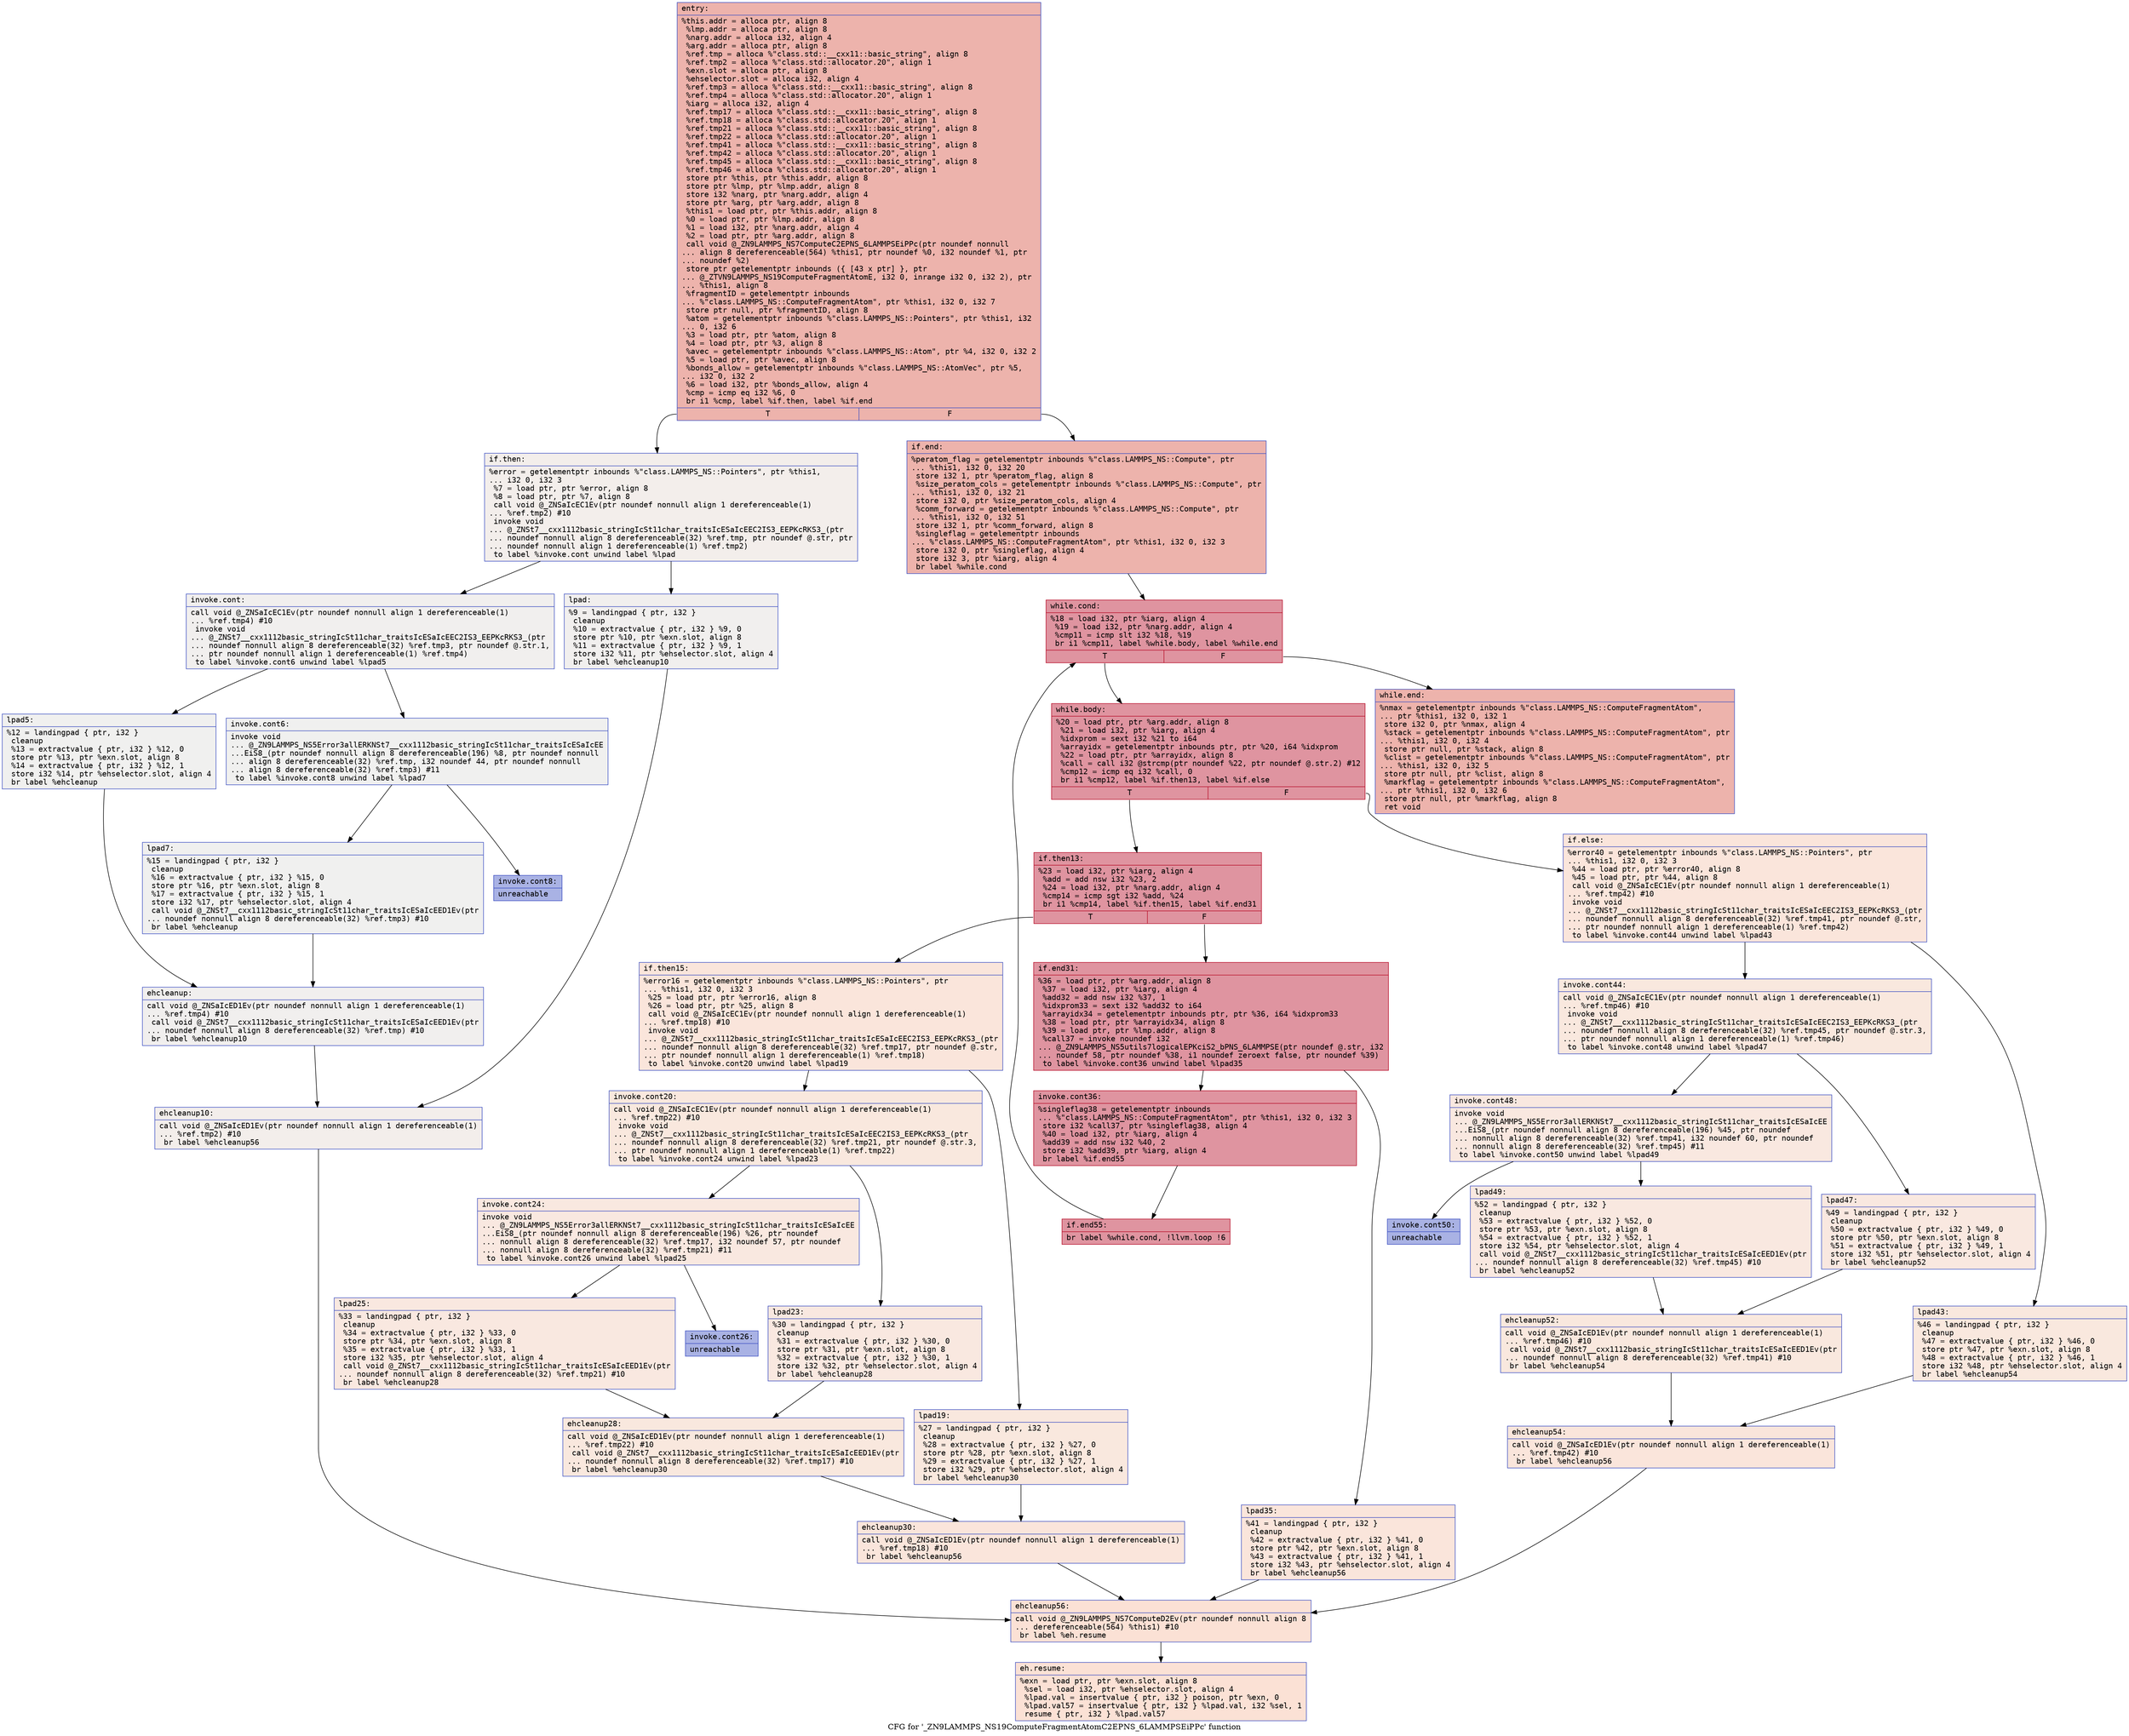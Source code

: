 digraph "CFG for '_ZN9LAMMPS_NS19ComputeFragmentAtomC2EPNS_6LAMMPSEiPPc' function" {
	label="CFG for '_ZN9LAMMPS_NS19ComputeFragmentAtomC2EPNS_6LAMMPSEiPPc' function";

	Node0x55652e43e8d0 [shape=record,color="#3d50c3ff", style=filled, fillcolor="#d6524470" fontname="Courier",label="{entry:\l|  %this.addr = alloca ptr, align 8\l  %lmp.addr = alloca ptr, align 8\l  %narg.addr = alloca i32, align 4\l  %arg.addr = alloca ptr, align 8\l  %ref.tmp = alloca %\"class.std::__cxx11::basic_string\", align 8\l  %ref.tmp2 = alloca %\"class.std::allocator.20\", align 1\l  %exn.slot = alloca ptr, align 8\l  %ehselector.slot = alloca i32, align 4\l  %ref.tmp3 = alloca %\"class.std::__cxx11::basic_string\", align 8\l  %ref.tmp4 = alloca %\"class.std::allocator.20\", align 1\l  %iarg = alloca i32, align 4\l  %ref.tmp17 = alloca %\"class.std::__cxx11::basic_string\", align 8\l  %ref.tmp18 = alloca %\"class.std::allocator.20\", align 1\l  %ref.tmp21 = alloca %\"class.std::__cxx11::basic_string\", align 8\l  %ref.tmp22 = alloca %\"class.std::allocator.20\", align 1\l  %ref.tmp41 = alloca %\"class.std::__cxx11::basic_string\", align 8\l  %ref.tmp42 = alloca %\"class.std::allocator.20\", align 1\l  %ref.tmp45 = alloca %\"class.std::__cxx11::basic_string\", align 8\l  %ref.tmp46 = alloca %\"class.std::allocator.20\", align 1\l  store ptr %this, ptr %this.addr, align 8\l  store ptr %lmp, ptr %lmp.addr, align 8\l  store i32 %narg, ptr %narg.addr, align 4\l  store ptr %arg, ptr %arg.addr, align 8\l  %this1 = load ptr, ptr %this.addr, align 8\l  %0 = load ptr, ptr %lmp.addr, align 8\l  %1 = load i32, ptr %narg.addr, align 4\l  %2 = load ptr, ptr %arg.addr, align 8\l  call void @_ZN9LAMMPS_NS7ComputeC2EPNS_6LAMMPSEiPPc(ptr noundef nonnull\l... align 8 dereferenceable(564) %this1, ptr noundef %0, i32 noundef %1, ptr\l... noundef %2)\l  store ptr getelementptr inbounds (\{ [43 x ptr] \}, ptr\l... @_ZTVN9LAMMPS_NS19ComputeFragmentAtomE, i32 0, inrange i32 0, i32 2), ptr\l... %this1, align 8\l  %fragmentID = getelementptr inbounds\l... %\"class.LAMMPS_NS::ComputeFragmentAtom\", ptr %this1, i32 0, i32 7\l  store ptr null, ptr %fragmentID, align 8\l  %atom = getelementptr inbounds %\"class.LAMMPS_NS::Pointers\", ptr %this1, i32\l... 0, i32 6\l  %3 = load ptr, ptr %atom, align 8\l  %4 = load ptr, ptr %3, align 8\l  %avec = getelementptr inbounds %\"class.LAMMPS_NS::Atom\", ptr %4, i32 0, i32 2\l  %5 = load ptr, ptr %avec, align 8\l  %bonds_allow = getelementptr inbounds %\"class.LAMMPS_NS::AtomVec\", ptr %5,\l... i32 0, i32 2\l  %6 = load i32, ptr %bonds_allow, align 4\l  %cmp = icmp eq i32 %6, 0\l  br i1 %cmp, label %if.then, label %if.end\l|{<s0>T|<s1>F}}"];
	Node0x55652e43e8d0:s0 -> Node0x55652e4420a0[tooltip="entry -> if.then\nProbability 0.00%" ];
	Node0x55652e43e8d0:s1 -> Node0x55652e442170[tooltip="entry -> if.end\nProbability 100.00%" ];
	Node0x55652e4420a0 [shape=record,color="#3d50c3ff", style=filled, fillcolor="#e5d8d170" fontname="Courier",label="{if.then:\l|  %error = getelementptr inbounds %\"class.LAMMPS_NS::Pointers\", ptr %this1,\l... i32 0, i32 3\l  %7 = load ptr, ptr %error, align 8\l  %8 = load ptr, ptr %7, align 8\l  call void @_ZNSaIcEC1Ev(ptr noundef nonnull align 1 dereferenceable(1)\l... %ref.tmp2) #10\l  invoke void\l... @_ZNSt7__cxx1112basic_stringIcSt11char_traitsIcESaIcEEC2IS3_EEPKcRKS3_(ptr\l... noundef nonnull align 8 dereferenceable(32) %ref.tmp, ptr noundef @.str, ptr\l... noundef nonnull align 1 dereferenceable(1) %ref.tmp2)\l          to label %invoke.cont unwind label %lpad\l}"];
	Node0x55652e4420a0 -> Node0x55652e4427c0[tooltip="if.then -> invoke.cont\nProbability 50.00%" ];
	Node0x55652e4420a0 -> Node0x55652e4428a0[tooltip="if.then -> lpad\nProbability 50.00%" ];
	Node0x55652e4427c0 [shape=record,color="#3d50c3ff", style=filled, fillcolor="#e0dbd870" fontname="Courier",label="{invoke.cont:\l|  call void @_ZNSaIcEC1Ev(ptr noundef nonnull align 1 dereferenceable(1)\l... %ref.tmp4) #10\l  invoke void\l... @_ZNSt7__cxx1112basic_stringIcSt11char_traitsIcESaIcEEC2IS3_EEPKcRKS3_(ptr\l... noundef nonnull align 8 dereferenceable(32) %ref.tmp3, ptr noundef @.str.1,\l... ptr noundef nonnull align 1 dereferenceable(1) %ref.tmp4)\l          to label %invoke.cont6 unwind label %lpad5\l}"];
	Node0x55652e4427c0 -> Node0x55652e442c30[tooltip="invoke.cont -> invoke.cont6\nProbability 50.00%" ];
	Node0x55652e4427c0 -> Node0x55652e442c80[tooltip="invoke.cont -> lpad5\nProbability 50.00%" ];
	Node0x55652e442c30 [shape=record,color="#3d50c3ff", style=filled, fillcolor="#dedcdb70" fontname="Courier",label="{invoke.cont6:\l|  invoke void\l... @_ZN9LAMMPS_NS5Error3allERKNSt7__cxx1112basic_stringIcSt11char_traitsIcESaIcEE\l...EiS8_(ptr noundef nonnull align 8 dereferenceable(196) %8, ptr noundef nonnull\l... align 8 dereferenceable(32) %ref.tmp, i32 noundef 44, ptr noundef nonnull\l... align 8 dereferenceable(32) %ref.tmp3) #11\l          to label %invoke.cont8 unwind label %lpad7\l}"];
	Node0x55652e442c30 -> Node0x55652e442be0[tooltip="invoke.cont6 -> invoke.cont8\nProbability 0.00%" ];
	Node0x55652e442c30 -> Node0x55652e442ee0[tooltip="invoke.cont6 -> lpad7\nProbability 100.00%" ];
	Node0x55652e442be0 [shape=record,color="#3d50c3ff", style=filled, fillcolor="#3d50c370" fontname="Courier",label="{invoke.cont8:\l|  unreachable\l}"];
	Node0x55652e4428a0 [shape=record,color="#3d50c3ff", style=filled, fillcolor="#e0dbd870" fontname="Courier",label="{lpad:\l|  %9 = landingpad \{ ptr, i32 \}\l          cleanup\l  %10 = extractvalue \{ ptr, i32 \} %9, 0\l  store ptr %10, ptr %exn.slot, align 8\l  %11 = extractvalue \{ ptr, i32 \} %9, 1\l  store i32 %11, ptr %ehselector.slot, align 4\l  br label %ehcleanup10\l}"];
	Node0x55652e4428a0 -> Node0x55652e443580[tooltip="lpad -> ehcleanup10\nProbability 100.00%" ];
	Node0x55652e442c80 [shape=record,color="#3d50c3ff", style=filled, fillcolor="#dedcdb70" fontname="Courier",label="{lpad5:\l|  %12 = landingpad \{ ptr, i32 \}\l          cleanup\l  %13 = extractvalue \{ ptr, i32 \} %12, 0\l  store ptr %13, ptr %exn.slot, align 8\l  %14 = extractvalue \{ ptr, i32 \} %12, 1\l  store i32 %14, ptr %ehselector.slot, align 4\l  br label %ehcleanup\l}"];
	Node0x55652e442c80 -> Node0x55652e4438d0[tooltip="lpad5 -> ehcleanup\nProbability 100.00%" ];
	Node0x55652e442ee0 [shape=record,color="#3d50c3ff", style=filled, fillcolor="#dedcdb70" fontname="Courier",label="{lpad7:\l|  %15 = landingpad \{ ptr, i32 \}\l          cleanup\l  %16 = extractvalue \{ ptr, i32 \} %15, 0\l  store ptr %16, ptr %exn.slot, align 8\l  %17 = extractvalue \{ ptr, i32 \} %15, 1\l  store i32 %17, ptr %ehselector.slot, align 4\l  call void @_ZNSt7__cxx1112basic_stringIcSt11char_traitsIcESaIcEED1Ev(ptr\l... noundef nonnull align 8 dereferenceable(32) %ref.tmp3) #10\l  br label %ehcleanup\l}"];
	Node0x55652e442ee0 -> Node0x55652e4438d0[tooltip="lpad7 -> ehcleanup\nProbability 100.00%" ];
	Node0x55652e4438d0 [shape=record,color="#3d50c3ff", style=filled, fillcolor="#e0dbd870" fontname="Courier",label="{ehcleanup:\l|  call void @_ZNSaIcED1Ev(ptr noundef nonnull align 1 dereferenceable(1)\l... %ref.tmp4) #10\l  call void @_ZNSt7__cxx1112basic_stringIcSt11char_traitsIcESaIcEED1Ev(ptr\l... noundef nonnull align 8 dereferenceable(32) %ref.tmp) #10\l  br label %ehcleanup10\l}"];
	Node0x55652e4438d0 -> Node0x55652e443580[tooltip="ehcleanup -> ehcleanup10\nProbability 100.00%" ];
	Node0x55652e443580 [shape=record,color="#3d50c3ff", style=filled, fillcolor="#e5d8d170" fontname="Courier",label="{ehcleanup10:\l|  call void @_ZNSaIcED1Ev(ptr noundef nonnull align 1 dereferenceable(1)\l... %ref.tmp2) #10\l  br label %ehcleanup56\l}"];
	Node0x55652e443580 -> Node0x55652e444330[tooltip="ehcleanup10 -> ehcleanup56\nProbability 100.00%" ];
	Node0x55652e442170 [shape=record,color="#3d50c3ff", style=filled, fillcolor="#d6524470" fontname="Courier",label="{if.end:\l|  %peratom_flag = getelementptr inbounds %\"class.LAMMPS_NS::Compute\", ptr\l... %this1, i32 0, i32 20\l  store i32 1, ptr %peratom_flag, align 8\l  %size_peratom_cols = getelementptr inbounds %\"class.LAMMPS_NS::Compute\", ptr\l... %this1, i32 0, i32 21\l  store i32 0, ptr %size_peratom_cols, align 4\l  %comm_forward = getelementptr inbounds %\"class.LAMMPS_NS::Compute\", ptr\l... %this1, i32 0, i32 51\l  store i32 1, ptr %comm_forward, align 8\l  %singleflag = getelementptr inbounds\l... %\"class.LAMMPS_NS::ComputeFragmentAtom\", ptr %this1, i32 0, i32 3\l  store i32 0, ptr %singleflag, align 4\l  store i32 3, ptr %iarg, align 4\l  br label %while.cond\l}"];
	Node0x55652e442170 -> Node0x55652e444b90[tooltip="if.end -> while.cond\nProbability 100.00%" ];
	Node0x55652e444b90 [shape=record,color="#b70d28ff", style=filled, fillcolor="#b70d2870" fontname="Courier",label="{while.cond:\l|  %18 = load i32, ptr %iarg, align 4\l  %19 = load i32, ptr %narg.addr, align 4\l  %cmp11 = icmp slt i32 %18, %19\l  br i1 %cmp11, label %while.body, label %while.end\l|{<s0>T|<s1>F}}"];
	Node0x55652e444b90:s0 -> Node0x55652e444e10[tooltip="while.cond -> while.body\nProbability 96.88%" ];
	Node0x55652e444b90:s1 -> Node0x55652e445480[tooltip="while.cond -> while.end\nProbability 3.12%" ];
	Node0x55652e444e10 [shape=record,color="#b70d28ff", style=filled, fillcolor="#b70d2870" fontname="Courier",label="{while.body:\l|  %20 = load ptr, ptr %arg.addr, align 8\l  %21 = load i32, ptr %iarg, align 4\l  %idxprom = sext i32 %21 to i64\l  %arrayidx = getelementptr inbounds ptr, ptr %20, i64 %idxprom\l  %22 = load ptr, ptr %arrayidx, align 8\l  %call = call i32 @strcmp(ptr noundef %22, ptr noundef @.str.2) #12\l  %cmp12 = icmp eq i32 %call, 0\l  br i1 %cmp12, label %if.then13, label %if.else\l|{<s0>T|<s1>F}}"];
	Node0x55652e444e10:s0 -> Node0x55652e445b70[tooltip="while.body -> if.then13\nProbability 100.00%" ];
	Node0x55652e444e10:s1 -> Node0x55652e445c50[tooltip="while.body -> if.else\nProbability 0.00%" ];
	Node0x55652e445b70 [shape=record,color="#b70d28ff", style=filled, fillcolor="#b70d2870" fontname="Courier",label="{if.then13:\l|  %23 = load i32, ptr %iarg, align 4\l  %add = add nsw i32 %23, 2\l  %24 = load i32, ptr %narg.addr, align 4\l  %cmp14 = icmp sgt i32 %add, %24\l  br i1 %cmp14, label %if.then15, label %if.end31\l|{<s0>T|<s1>F}}"];
	Node0x55652e445b70:s0 -> Node0x55652e446030[tooltip="if.then13 -> if.then15\nProbability 0.00%" ];
	Node0x55652e445b70:s1 -> Node0x55652e4460b0[tooltip="if.then13 -> if.end31\nProbability 100.00%" ];
	Node0x55652e446030 [shape=record,color="#3d50c3ff", style=filled, fillcolor="#f4c5ad70" fontname="Courier",label="{if.then15:\l|  %error16 = getelementptr inbounds %\"class.LAMMPS_NS::Pointers\", ptr\l... %this1, i32 0, i32 3\l  %25 = load ptr, ptr %error16, align 8\l  %26 = load ptr, ptr %25, align 8\l  call void @_ZNSaIcEC1Ev(ptr noundef nonnull align 1 dereferenceable(1)\l... %ref.tmp18) #10\l  invoke void\l... @_ZNSt7__cxx1112basic_stringIcSt11char_traitsIcESaIcEEC2IS3_EEPKcRKS3_(ptr\l... noundef nonnull align 8 dereferenceable(32) %ref.tmp17, ptr noundef @.str,\l... ptr noundef nonnull align 1 dereferenceable(1) %ref.tmp18)\l          to label %invoke.cont20 unwind label %lpad19\l}"];
	Node0x55652e446030 -> Node0x55652e4465a0[tooltip="if.then15 -> invoke.cont20\nProbability 50.00%" ];
	Node0x55652e446030 -> Node0x55652e446620[tooltip="if.then15 -> lpad19\nProbability 50.00%" ];
	Node0x55652e4465a0 [shape=record,color="#3d50c3ff", style=filled, fillcolor="#f2cab570" fontname="Courier",label="{invoke.cont20:\l|  call void @_ZNSaIcEC1Ev(ptr noundef nonnull align 1 dereferenceable(1)\l... %ref.tmp22) #10\l  invoke void\l... @_ZNSt7__cxx1112basic_stringIcSt11char_traitsIcESaIcEEC2IS3_EEPKcRKS3_(ptr\l... noundef nonnull align 8 dereferenceable(32) %ref.tmp21, ptr noundef @.str.3,\l... ptr noundef nonnull align 1 dereferenceable(1) %ref.tmp22)\l          to label %invoke.cont24 unwind label %lpad23\l}"];
	Node0x55652e4465a0 -> Node0x55652e446880[tooltip="invoke.cont20 -> invoke.cont24\nProbability 50.00%" ];
	Node0x55652e4465a0 -> Node0x55652e4468d0[tooltip="invoke.cont20 -> lpad23\nProbability 50.00%" ];
	Node0x55652e446880 [shape=record,color="#3d50c3ff", style=filled, fillcolor="#f1ccb870" fontname="Courier",label="{invoke.cont24:\l|  invoke void\l... @_ZN9LAMMPS_NS5Error3allERKNSt7__cxx1112basic_stringIcSt11char_traitsIcESaIcEE\l...EiS8_(ptr noundef nonnull align 8 dereferenceable(196) %26, ptr noundef\l... nonnull align 8 dereferenceable(32) %ref.tmp17, i32 noundef 57, ptr noundef\l... nonnull align 8 dereferenceable(32) %ref.tmp21) #11\l          to label %invoke.cont26 unwind label %lpad25\l}"];
	Node0x55652e446880 -> Node0x55652e446830[tooltip="invoke.cont24 -> invoke.cont26\nProbability 0.00%" ];
	Node0x55652e446880 -> Node0x55652e446bf0[tooltip="invoke.cont24 -> lpad25\nProbability 100.00%" ];
	Node0x55652e446830 [shape=record,color="#3d50c3ff", style=filled, fillcolor="#3d50c370" fontname="Courier",label="{invoke.cont26:\l|  unreachable\l}"];
	Node0x55652e446620 [shape=record,color="#3d50c3ff", style=filled, fillcolor="#f2cab570" fontname="Courier",label="{lpad19:\l|  %27 = landingpad \{ ptr, i32 \}\l          cleanup\l  %28 = extractvalue \{ ptr, i32 \} %27, 0\l  store ptr %28, ptr %exn.slot, align 8\l  %29 = extractvalue \{ ptr, i32 \} %27, 1\l  store i32 %29, ptr %ehselector.slot, align 4\l  br label %ehcleanup30\l}"];
	Node0x55652e446620 -> Node0x55652e4471b0[tooltip="lpad19 -> ehcleanup30\nProbability 100.00%" ];
	Node0x55652e4468d0 [shape=record,color="#3d50c3ff", style=filled, fillcolor="#f1ccb870" fontname="Courier",label="{lpad23:\l|  %30 = landingpad \{ ptr, i32 \}\l          cleanup\l  %31 = extractvalue \{ ptr, i32 \} %30, 0\l  store ptr %31, ptr %exn.slot, align 8\l  %32 = extractvalue \{ ptr, i32 \} %30, 1\l  store i32 %32, ptr %ehselector.slot, align 4\l  br label %ehcleanup28\l}"];
	Node0x55652e4468d0 -> Node0x55652e447500[tooltip="lpad23 -> ehcleanup28\nProbability 100.00%" ];
	Node0x55652e446bf0 [shape=record,color="#3d50c3ff", style=filled, fillcolor="#f1ccb870" fontname="Courier",label="{lpad25:\l|  %33 = landingpad \{ ptr, i32 \}\l          cleanup\l  %34 = extractvalue \{ ptr, i32 \} %33, 0\l  store ptr %34, ptr %exn.slot, align 8\l  %35 = extractvalue \{ ptr, i32 \} %33, 1\l  store i32 %35, ptr %ehselector.slot, align 4\l  call void @_ZNSt7__cxx1112basic_stringIcSt11char_traitsIcESaIcEED1Ev(ptr\l... noundef nonnull align 8 dereferenceable(32) %ref.tmp21) #10\l  br label %ehcleanup28\l}"];
	Node0x55652e446bf0 -> Node0x55652e447500[tooltip="lpad25 -> ehcleanup28\nProbability 100.00%" ];
	Node0x55652e447500 [shape=record,color="#3d50c3ff", style=filled, fillcolor="#f2cab570" fontname="Courier",label="{ehcleanup28:\l|  call void @_ZNSaIcED1Ev(ptr noundef nonnull align 1 dereferenceable(1)\l... %ref.tmp22) #10\l  call void @_ZNSt7__cxx1112basic_stringIcSt11char_traitsIcESaIcEED1Ev(ptr\l... noundef nonnull align 8 dereferenceable(32) %ref.tmp17) #10\l  br label %ehcleanup30\l}"];
	Node0x55652e447500 -> Node0x55652e4471b0[tooltip="ehcleanup28 -> ehcleanup30\nProbability 100.00%" ];
	Node0x55652e4471b0 [shape=record,color="#3d50c3ff", style=filled, fillcolor="#f4c5ad70" fontname="Courier",label="{ehcleanup30:\l|  call void @_ZNSaIcED1Ev(ptr noundef nonnull align 1 dereferenceable(1)\l... %ref.tmp18) #10\l  br label %ehcleanup56\l}"];
	Node0x55652e4471b0 -> Node0x55652e444330[tooltip="ehcleanup30 -> ehcleanup56\nProbability 100.00%" ];
	Node0x55652e4460b0 [shape=record,color="#b70d28ff", style=filled, fillcolor="#b70d2870" fontname="Courier",label="{if.end31:\l|  %36 = load ptr, ptr %arg.addr, align 8\l  %37 = load i32, ptr %iarg, align 4\l  %add32 = add nsw i32 %37, 1\l  %idxprom33 = sext i32 %add32 to i64\l  %arrayidx34 = getelementptr inbounds ptr, ptr %36, i64 %idxprom33\l  %38 = load ptr, ptr %arrayidx34, align 8\l  %39 = load ptr, ptr %lmp.addr, align 8\l  %call37 = invoke noundef i32\l... @_ZN9LAMMPS_NS5utils7logicalEPKciS2_bPNS_6LAMMPSE(ptr noundef @.str, i32\l... noundef 58, ptr noundef %38, i1 noundef zeroext false, ptr noundef %39)\l          to label %invoke.cont36 unwind label %lpad35\l}"];
	Node0x55652e4460b0 -> Node0x55652e43fbe0[tooltip="if.end31 -> invoke.cont36\nProbability 100.00%" ];
	Node0x55652e4460b0 -> Node0x55652e43fc60[tooltip="if.end31 -> lpad35\nProbability 0.00%" ];
	Node0x55652e43fbe0 [shape=record,color="#b70d28ff", style=filled, fillcolor="#b70d2870" fontname="Courier",label="{invoke.cont36:\l|  %singleflag38 = getelementptr inbounds\l... %\"class.LAMMPS_NS::ComputeFragmentAtom\", ptr %this1, i32 0, i32 3\l  store i32 %call37, ptr %singleflag38, align 4\l  %40 = load i32, ptr %iarg, align 4\l  %add39 = add nsw i32 %40, 2\l  store i32 %add39, ptr %iarg, align 4\l  br label %if.end55\l}"];
	Node0x55652e43fbe0 -> Node0x55652e440160[tooltip="invoke.cont36 -> if.end55\nProbability 100.00%" ];
	Node0x55652e43fc60 [shape=record,color="#3d50c3ff", style=filled, fillcolor="#f4c5ad70" fontname="Courier",label="{lpad35:\l|  %41 = landingpad \{ ptr, i32 \}\l          cleanup\l  %42 = extractvalue \{ ptr, i32 \} %41, 0\l  store ptr %42, ptr %exn.slot, align 8\l  %43 = extractvalue \{ ptr, i32 \} %41, 1\l  store i32 %43, ptr %ehselector.slot, align 4\l  br label %ehcleanup56\l}"];
	Node0x55652e43fc60 -> Node0x55652e444330[tooltip="lpad35 -> ehcleanup56\nProbability 100.00%" ];
	Node0x55652e445c50 [shape=record,color="#3d50c3ff", style=filled, fillcolor="#f4c5ad70" fontname="Courier",label="{if.else:\l|  %error40 = getelementptr inbounds %\"class.LAMMPS_NS::Pointers\", ptr\l... %this1, i32 0, i32 3\l  %44 = load ptr, ptr %error40, align 8\l  %45 = load ptr, ptr %44, align 8\l  call void @_ZNSaIcEC1Ev(ptr noundef nonnull align 1 dereferenceable(1)\l... %ref.tmp42) #10\l  invoke void\l... @_ZNSt7__cxx1112basic_stringIcSt11char_traitsIcESaIcEEC2IS3_EEPKcRKS3_(ptr\l... noundef nonnull align 8 dereferenceable(32) %ref.tmp41, ptr noundef @.str,\l... ptr noundef nonnull align 1 dereferenceable(1) %ref.tmp42)\l          to label %invoke.cont44 unwind label %lpad43\l}"];
	Node0x55652e445c50 -> Node0x55652e4497a0[tooltip="if.else -> invoke.cont44\nProbability 50.00%" ];
	Node0x55652e445c50 -> Node0x55652e449820[tooltip="if.else -> lpad43\nProbability 50.00%" ];
	Node0x55652e4497a0 [shape=record,color="#3d50c3ff", style=filled, fillcolor="#f2cab570" fontname="Courier",label="{invoke.cont44:\l|  call void @_ZNSaIcEC1Ev(ptr noundef nonnull align 1 dereferenceable(1)\l... %ref.tmp46) #10\l  invoke void\l... @_ZNSt7__cxx1112basic_stringIcSt11char_traitsIcESaIcEEC2IS3_EEPKcRKS3_(ptr\l... noundef nonnull align 8 dereferenceable(32) %ref.tmp45, ptr noundef @.str.3,\l... ptr noundef nonnull align 1 dereferenceable(1) %ref.tmp46)\l          to label %invoke.cont48 unwind label %lpad47\l}"];
	Node0x55652e4497a0 -> Node0x55652e449b40[tooltip="invoke.cont44 -> invoke.cont48\nProbability 50.00%" ];
	Node0x55652e4497a0 -> Node0x55652e449b90[tooltip="invoke.cont44 -> lpad47\nProbability 50.00%" ];
	Node0x55652e449b40 [shape=record,color="#3d50c3ff", style=filled, fillcolor="#f1ccb870" fontname="Courier",label="{invoke.cont48:\l|  invoke void\l... @_ZN9LAMMPS_NS5Error3allERKNSt7__cxx1112basic_stringIcSt11char_traitsIcESaIcEE\l...EiS8_(ptr noundef nonnull align 8 dereferenceable(196) %45, ptr noundef\l... nonnull align 8 dereferenceable(32) %ref.tmp41, i32 noundef 60, ptr noundef\l... nonnull align 8 dereferenceable(32) %ref.tmp45) #11\l          to label %invoke.cont50 unwind label %lpad49\l}"];
	Node0x55652e449b40 -> Node0x55652e449af0[tooltip="invoke.cont48 -> invoke.cont50\nProbability 0.00%" ];
	Node0x55652e449b40 -> Node0x55652e449eb0[tooltip="invoke.cont48 -> lpad49\nProbability 100.00%" ];
	Node0x55652e449af0 [shape=record,color="#3d50c3ff", style=filled, fillcolor="#3d50c370" fontname="Courier",label="{invoke.cont50:\l|  unreachable\l}"];
	Node0x55652e449820 [shape=record,color="#3d50c3ff", style=filled, fillcolor="#f2cab570" fontname="Courier",label="{lpad43:\l|  %46 = landingpad \{ ptr, i32 \}\l          cleanup\l  %47 = extractvalue \{ ptr, i32 \} %46, 0\l  store ptr %47, ptr %exn.slot, align 8\l  %48 = extractvalue \{ ptr, i32 \} %46, 1\l  store i32 %48, ptr %ehselector.slot, align 4\l  br label %ehcleanup54\l}"];
	Node0x55652e449820 -> Node0x55652e44ac80[tooltip="lpad43 -> ehcleanup54\nProbability 100.00%" ];
	Node0x55652e449b90 [shape=record,color="#3d50c3ff", style=filled, fillcolor="#f1ccb870" fontname="Courier",label="{lpad47:\l|  %49 = landingpad \{ ptr, i32 \}\l          cleanup\l  %50 = extractvalue \{ ptr, i32 \} %49, 0\l  store ptr %50, ptr %exn.slot, align 8\l  %51 = extractvalue \{ ptr, i32 \} %49, 1\l  store i32 %51, ptr %ehselector.slot, align 4\l  br label %ehcleanup52\l}"];
	Node0x55652e449b90 -> Node0x55652e44afd0[tooltip="lpad47 -> ehcleanup52\nProbability 100.00%" ];
	Node0x55652e449eb0 [shape=record,color="#3d50c3ff", style=filled, fillcolor="#f1ccb870" fontname="Courier",label="{lpad49:\l|  %52 = landingpad \{ ptr, i32 \}\l          cleanup\l  %53 = extractvalue \{ ptr, i32 \} %52, 0\l  store ptr %53, ptr %exn.slot, align 8\l  %54 = extractvalue \{ ptr, i32 \} %52, 1\l  store i32 %54, ptr %ehselector.slot, align 4\l  call void @_ZNSt7__cxx1112basic_stringIcSt11char_traitsIcESaIcEED1Ev(ptr\l... noundef nonnull align 8 dereferenceable(32) %ref.tmp45) #10\l  br label %ehcleanup52\l}"];
	Node0x55652e449eb0 -> Node0x55652e44afd0[tooltip="lpad49 -> ehcleanup52\nProbability 100.00%" ];
	Node0x55652e44afd0 [shape=record,color="#3d50c3ff", style=filled, fillcolor="#f2cab570" fontname="Courier",label="{ehcleanup52:\l|  call void @_ZNSaIcED1Ev(ptr noundef nonnull align 1 dereferenceable(1)\l... %ref.tmp46) #10\l  call void @_ZNSt7__cxx1112basic_stringIcSt11char_traitsIcESaIcEED1Ev(ptr\l... noundef nonnull align 8 dereferenceable(32) %ref.tmp41) #10\l  br label %ehcleanup54\l}"];
	Node0x55652e44afd0 -> Node0x55652e44ac80[tooltip="ehcleanup52 -> ehcleanup54\nProbability 100.00%" ];
	Node0x55652e44ac80 [shape=record,color="#3d50c3ff", style=filled, fillcolor="#f4c5ad70" fontname="Courier",label="{ehcleanup54:\l|  call void @_ZNSaIcED1Ev(ptr noundef nonnull align 1 dereferenceable(1)\l... %ref.tmp42) #10\l  br label %ehcleanup56\l}"];
	Node0x55652e44ac80 -> Node0x55652e444330[tooltip="ehcleanup54 -> ehcleanup56\nProbability 100.00%" ];
	Node0x55652e440160 [shape=record,color="#b70d28ff", style=filled, fillcolor="#b70d2870" fontname="Courier",label="{if.end55:\l|  br label %while.cond, !llvm.loop !6\l}"];
	Node0x55652e440160 -> Node0x55652e444b90[tooltip="if.end55 -> while.cond\nProbability 100.00%" ];
	Node0x55652e445480 [shape=record,color="#3d50c3ff", style=filled, fillcolor="#d6524470" fontname="Courier",label="{while.end:\l|  %nmax = getelementptr inbounds %\"class.LAMMPS_NS::ComputeFragmentAtom\",\l... ptr %this1, i32 0, i32 1\l  store i32 0, ptr %nmax, align 4\l  %stack = getelementptr inbounds %\"class.LAMMPS_NS::ComputeFragmentAtom\", ptr\l... %this1, i32 0, i32 4\l  store ptr null, ptr %stack, align 8\l  %clist = getelementptr inbounds %\"class.LAMMPS_NS::ComputeFragmentAtom\", ptr\l... %this1, i32 0, i32 5\l  store ptr null, ptr %clist, align 8\l  %markflag = getelementptr inbounds %\"class.LAMMPS_NS::ComputeFragmentAtom\",\l... ptr %this1, i32 0, i32 6\l  store ptr null, ptr %markflag, align 8\l  ret void\l}"];
	Node0x55652e444330 [shape=record,color="#3d50c3ff", style=filled, fillcolor="#f7bca170" fontname="Courier",label="{ehcleanup56:\l|  call void @_ZN9LAMMPS_NS7ComputeD2Ev(ptr noundef nonnull align 8\l... dereferenceable(564) %this1) #10\l  br label %eh.resume\l}"];
	Node0x55652e444330 -> Node0x55652e44ccc0[tooltip="ehcleanup56 -> eh.resume\nProbability 100.00%" ];
	Node0x55652e44ccc0 [shape=record,color="#3d50c3ff", style=filled, fillcolor="#f7bca170" fontname="Courier",label="{eh.resume:\l|  %exn = load ptr, ptr %exn.slot, align 8\l  %sel = load i32, ptr %ehselector.slot, align 4\l  %lpad.val = insertvalue \{ ptr, i32 \} poison, ptr %exn, 0\l  %lpad.val57 = insertvalue \{ ptr, i32 \} %lpad.val, i32 %sel, 1\l  resume \{ ptr, i32 \} %lpad.val57\l}"];
}
